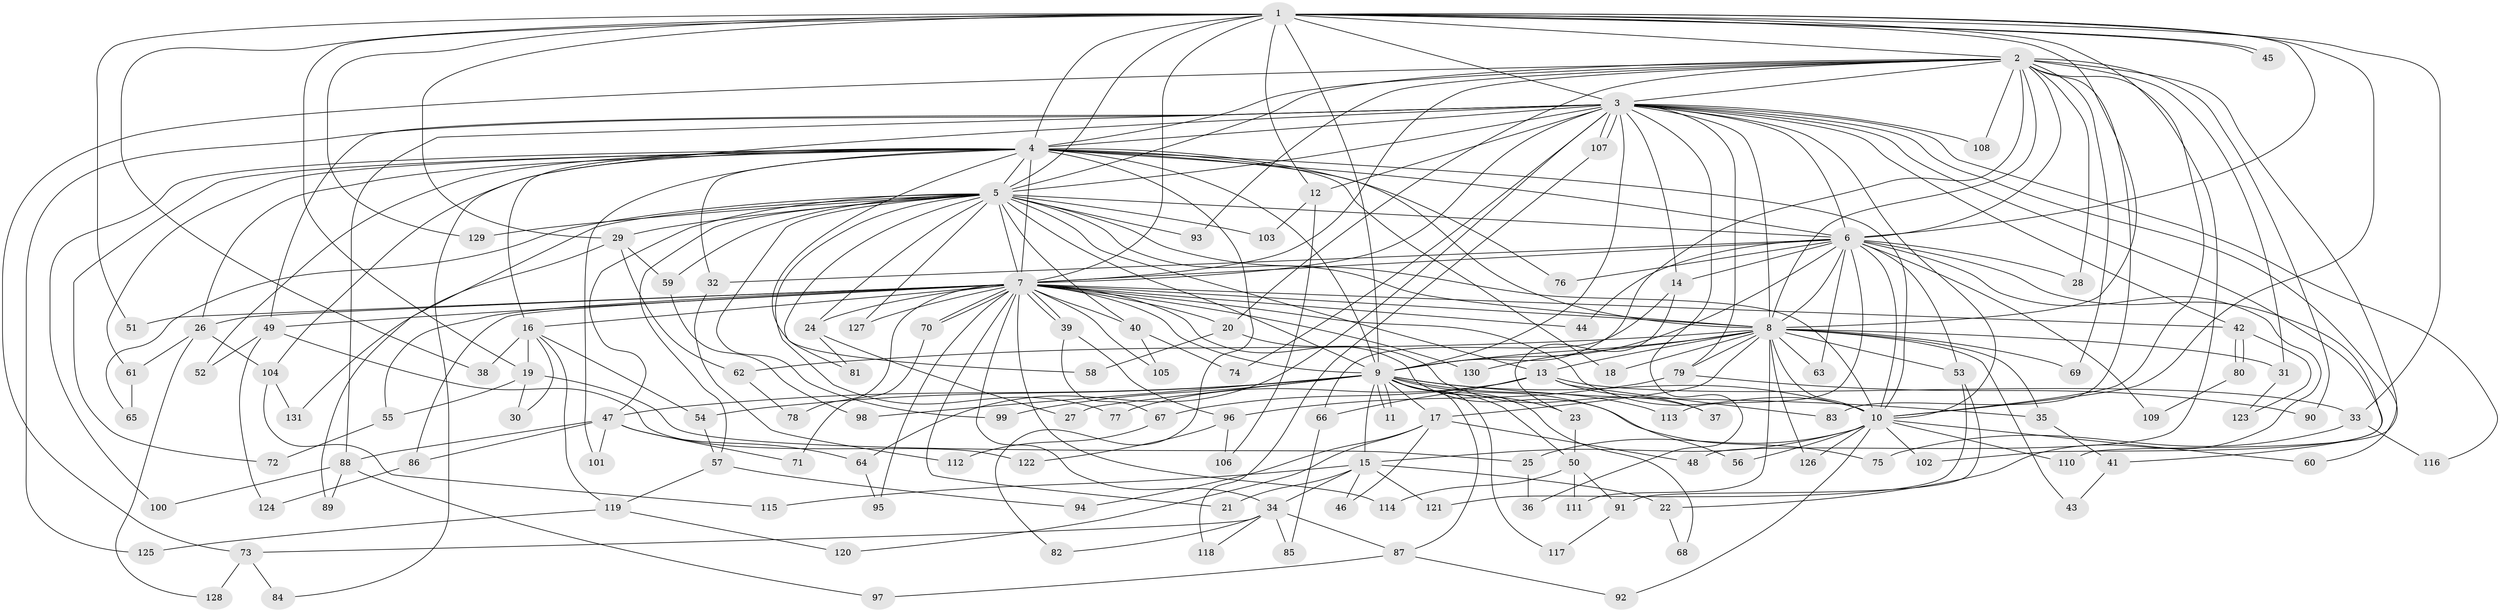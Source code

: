 // Generated by graph-tools (version 1.1) at 2025/14/03/09/25 04:14:01]
// undirected, 131 vertices, 287 edges
graph export_dot {
graph [start="1"]
  node [color=gray90,style=filled];
  1;
  2;
  3;
  4;
  5;
  6;
  7;
  8;
  9;
  10;
  11;
  12;
  13;
  14;
  15;
  16;
  17;
  18;
  19;
  20;
  21;
  22;
  23;
  24;
  25;
  26;
  27;
  28;
  29;
  30;
  31;
  32;
  33;
  34;
  35;
  36;
  37;
  38;
  39;
  40;
  41;
  42;
  43;
  44;
  45;
  46;
  47;
  48;
  49;
  50;
  51;
  52;
  53;
  54;
  55;
  56;
  57;
  58;
  59;
  60;
  61;
  62;
  63;
  64;
  65;
  66;
  67;
  68;
  69;
  70;
  71;
  72;
  73;
  74;
  75;
  76;
  77;
  78;
  79;
  80;
  81;
  82;
  83;
  84;
  85;
  86;
  87;
  88;
  89;
  90;
  91;
  92;
  93;
  94;
  95;
  96;
  97;
  98;
  99;
  100;
  101;
  102;
  103;
  104;
  105;
  106;
  107;
  108;
  109;
  110;
  111;
  112;
  113;
  114;
  115;
  116;
  117;
  118;
  119;
  120;
  121;
  122;
  123;
  124;
  125;
  126;
  127;
  128;
  129;
  130;
  131;
  1 -- 2;
  1 -- 3;
  1 -- 4;
  1 -- 5;
  1 -- 6;
  1 -- 7;
  1 -- 8;
  1 -- 9;
  1 -- 10;
  1 -- 12;
  1 -- 19;
  1 -- 29;
  1 -- 33;
  1 -- 38;
  1 -- 45;
  1 -- 45;
  1 -- 48;
  1 -- 51;
  1 -- 129;
  2 -- 3;
  2 -- 4;
  2 -- 5;
  2 -- 6;
  2 -- 7;
  2 -- 8;
  2 -- 9;
  2 -- 10;
  2 -- 20;
  2 -- 28;
  2 -- 31;
  2 -- 60;
  2 -- 69;
  2 -- 73;
  2 -- 83;
  2 -- 90;
  2 -- 93;
  2 -- 108;
  3 -- 4;
  3 -- 5;
  3 -- 6;
  3 -- 7;
  3 -- 8;
  3 -- 9;
  3 -- 10;
  3 -- 12;
  3 -- 14;
  3 -- 36;
  3 -- 42;
  3 -- 49;
  3 -- 64;
  3 -- 74;
  3 -- 79;
  3 -- 84;
  3 -- 88;
  3 -- 102;
  3 -- 107;
  3 -- 107;
  3 -- 108;
  3 -- 110;
  3 -- 116;
  3 -- 125;
  4 -- 5;
  4 -- 6;
  4 -- 7;
  4 -- 8;
  4 -- 9;
  4 -- 10;
  4 -- 16;
  4 -- 18;
  4 -- 26;
  4 -- 32;
  4 -- 52;
  4 -- 58;
  4 -- 61;
  4 -- 72;
  4 -- 76;
  4 -- 82;
  4 -- 100;
  4 -- 101;
  4 -- 104;
  5 -- 6;
  5 -- 7;
  5 -- 8;
  5 -- 9;
  5 -- 10;
  5 -- 13;
  5 -- 24;
  5 -- 29;
  5 -- 40;
  5 -- 47;
  5 -- 57;
  5 -- 59;
  5 -- 65;
  5 -- 77;
  5 -- 81;
  5 -- 89;
  5 -- 93;
  5 -- 99;
  5 -- 103;
  5 -- 127;
  5 -- 129;
  6 -- 7;
  6 -- 8;
  6 -- 9;
  6 -- 10;
  6 -- 14;
  6 -- 22;
  6 -- 28;
  6 -- 32;
  6 -- 41;
  6 -- 44;
  6 -- 53;
  6 -- 63;
  6 -- 76;
  6 -- 109;
  6 -- 113;
  7 -- 8;
  7 -- 9;
  7 -- 10;
  7 -- 16;
  7 -- 20;
  7 -- 21;
  7 -- 24;
  7 -- 26;
  7 -- 34;
  7 -- 39;
  7 -- 39;
  7 -- 40;
  7 -- 42;
  7 -- 44;
  7 -- 49;
  7 -- 51;
  7 -- 55;
  7 -- 56;
  7 -- 70;
  7 -- 70;
  7 -- 78;
  7 -- 86;
  7 -- 95;
  7 -- 105;
  7 -- 114;
  7 -- 127;
  7 -- 130;
  8 -- 9;
  8 -- 10;
  8 -- 13;
  8 -- 17;
  8 -- 18;
  8 -- 31;
  8 -- 35;
  8 -- 43;
  8 -- 53;
  8 -- 62;
  8 -- 63;
  8 -- 69;
  8 -- 79;
  8 -- 111;
  8 -- 126;
  8 -- 130;
  9 -- 10;
  9 -- 11;
  9 -- 11;
  9 -- 15;
  9 -- 17;
  9 -- 23;
  9 -- 27;
  9 -- 35;
  9 -- 47;
  9 -- 50;
  9 -- 54;
  9 -- 68;
  9 -- 75;
  9 -- 87;
  9 -- 98;
  9 -- 99;
  9 -- 113;
  9 -- 117;
  10 -- 15;
  10 -- 25;
  10 -- 56;
  10 -- 60;
  10 -- 92;
  10 -- 102;
  10 -- 110;
  10 -- 126;
  12 -- 103;
  12 -- 106;
  13 -- 33;
  13 -- 37;
  13 -- 66;
  13 -- 67;
  13 -- 77;
  13 -- 83;
  14 -- 23;
  14 -- 66;
  15 -- 21;
  15 -- 22;
  15 -- 34;
  15 -- 46;
  15 -- 115;
  15 -- 121;
  16 -- 19;
  16 -- 30;
  16 -- 38;
  16 -- 54;
  16 -- 119;
  17 -- 46;
  17 -- 48;
  17 -- 94;
  17 -- 120;
  19 -- 25;
  19 -- 30;
  19 -- 55;
  20 -- 37;
  20 -- 58;
  22 -- 68;
  23 -- 50;
  24 -- 27;
  24 -- 81;
  25 -- 36;
  26 -- 61;
  26 -- 104;
  26 -- 128;
  29 -- 59;
  29 -- 62;
  29 -- 131;
  31 -- 123;
  32 -- 112;
  33 -- 75;
  33 -- 116;
  34 -- 73;
  34 -- 82;
  34 -- 85;
  34 -- 87;
  34 -- 118;
  35 -- 41;
  39 -- 67;
  39 -- 96;
  40 -- 74;
  40 -- 105;
  41 -- 43;
  42 -- 80;
  42 -- 80;
  42 -- 123;
  47 -- 64;
  47 -- 71;
  47 -- 86;
  47 -- 88;
  47 -- 101;
  49 -- 52;
  49 -- 122;
  49 -- 124;
  50 -- 91;
  50 -- 111;
  50 -- 114;
  53 -- 91;
  53 -- 121;
  54 -- 57;
  55 -- 72;
  57 -- 94;
  57 -- 119;
  59 -- 98;
  61 -- 65;
  62 -- 78;
  64 -- 95;
  66 -- 85;
  67 -- 112;
  70 -- 71;
  73 -- 84;
  73 -- 128;
  79 -- 90;
  79 -- 96;
  80 -- 109;
  86 -- 124;
  87 -- 92;
  87 -- 97;
  88 -- 89;
  88 -- 97;
  88 -- 100;
  91 -- 117;
  96 -- 106;
  96 -- 122;
  104 -- 115;
  104 -- 131;
  107 -- 118;
  119 -- 120;
  119 -- 125;
}
